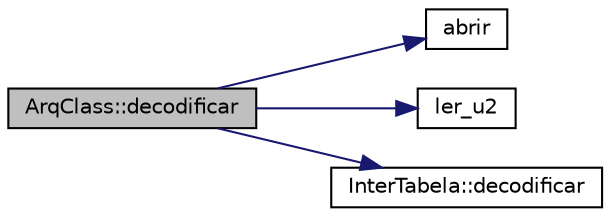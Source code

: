 digraph "ArqClass::decodificar"
{
  edge [fontname="Helvetica",fontsize="10",labelfontname="Helvetica",labelfontsize="10"];
  node [fontname="Helvetica",fontsize="10",shape=record];
  rankdir="LR";
  Node18 [label="ArqClass::decodificar",height=0.2,width=0.4,color="black", fillcolor="grey75", style="filled", fontcolor="black"];
  Node18 -> Node19 [color="midnightblue",fontsize="10",style="solid",fontname="Helvetica"];
  Node19 [label="abrir",height=0.2,width=0.4,color="black", fillcolor="white", style="filled",URL="$_arquivos_8hpp.html#a1cb0dfbabe1cb1f60c49849c1a9a880d",tooltip="Abertura de um arquivo binário, verificando a ocorrência ou não erros no processo. "];
  Node18 -> Node20 [color="midnightblue",fontsize="10",style="solid",fontname="Helvetica"];
  Node20 [label="ler_u2",height=0.2,width=0.4,color="black", fillcolor="white", style="filled",URL="$_arquivos_8hpp.html#a03c0b303e6ae10d2faa53a91ca574aa0",tooltip="Leitura de 2 bytes de um arquivo, considerado como binário. "];
  Node18 -> Node21 [color="midnightblue",fontsize="10",style="solid",fontname="Helvetica"];
  Node21 [label="InterTabela::decodificar",height=0.2,width=0.4,color="black", fillcolor="white", style="filled",URL="$class_inter_tabela.html#ae20bf3a5379a6e94a95bc275ddaaf7fc",tooltip="Decodificador do arquivo binário .class para uma tabela, extraindo todos os seus registros específico..."];
}
